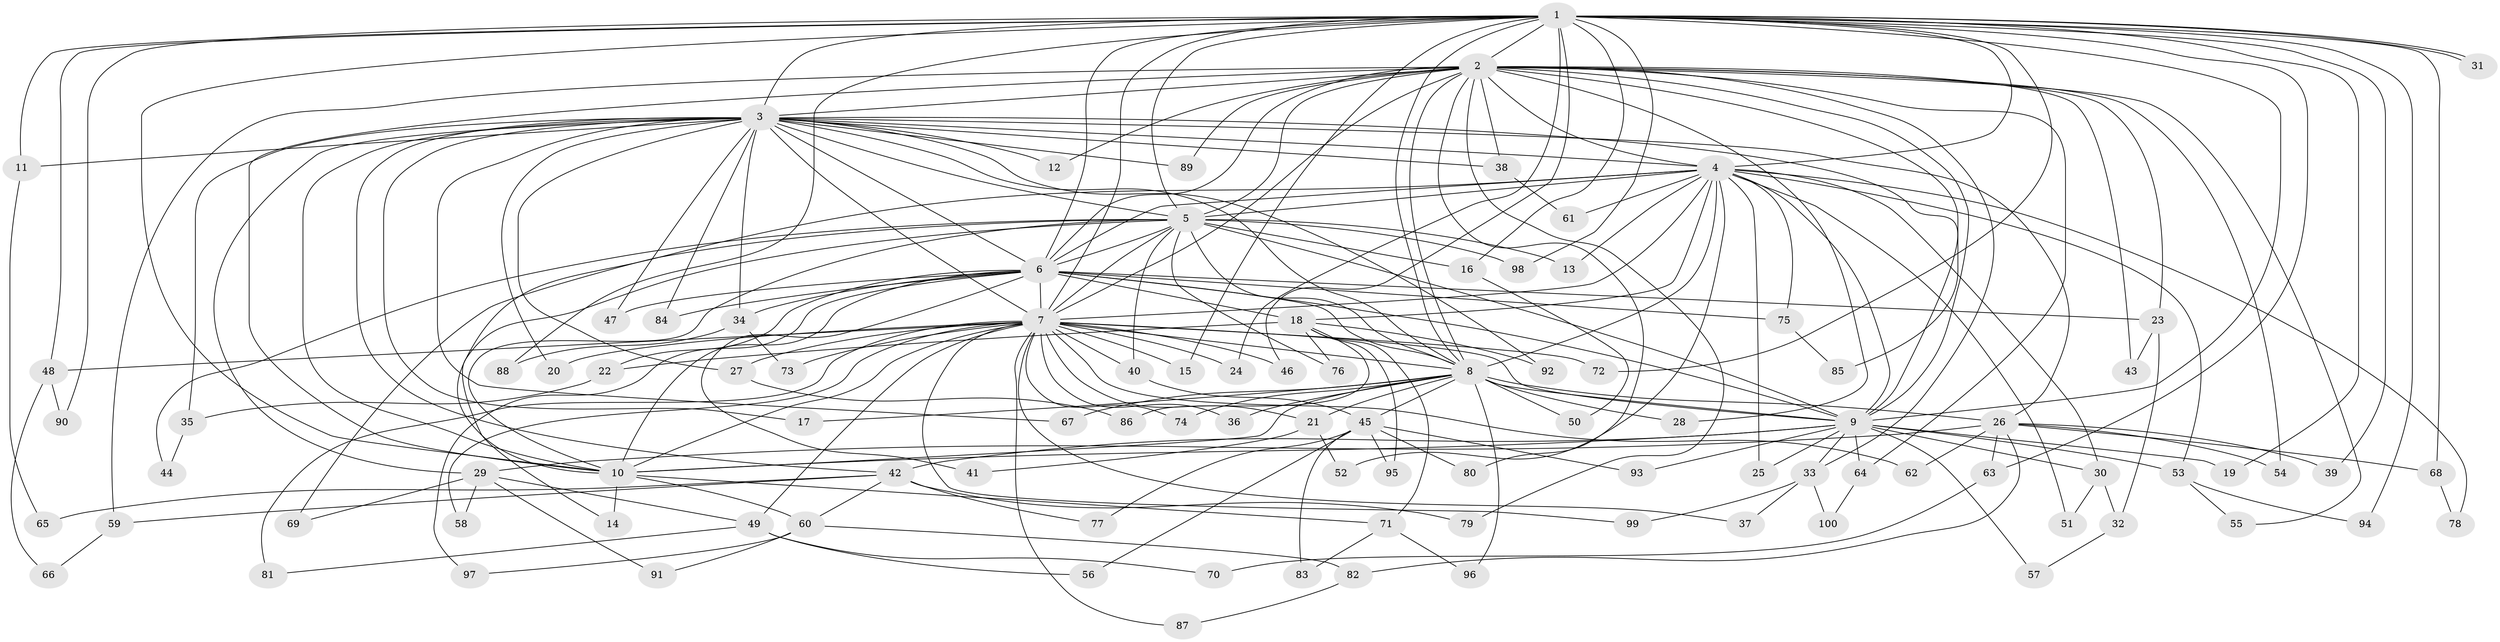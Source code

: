 // Generated by graph-tools (version 1.1) at 2025/38/02/21/25 10:38:52]
// undirected, 100 vertices, 225 edges
graph export_dot {
graph [start="1"]
  node [color=gray90,style=filled];
  1;
  2;
  3;
  4;
  5;
  6;
  7;
  8;
  9;
  10;
  11;
  12;
  13;
  14;
  15;
  16;
  17;
  18;
  19;
  20;
  21;
  22;
  23;
  24;
  25;
  26;
  27;
  28;
  29;
  30;
  31;
  32;
  33;
  34;
  35;
  36;
  37;
  38;
  39;
  40;
  41;
  42;
  43;
  44;
  45;
  46;
  47;
  48;
  49;
  50;
  51;
  52;
  53;
  54;
  55;
  56;
  57;
  58;
  59;
  60;
  61;
  62;
  63;
  64;
  65;
  66;
  67;
  68;
  69;
  70;
  71;
  72;
  73;
  74;
  75;
  76;
  77;
  78;
  79;
  80;
  81;
  82;
  83;
  84;
  85;
  86;
  87;
  88;
  89;
  90;
  91;
  92;
  93;
  94;
  95;
  96;
  97;
  98;
  99;
  100;
  1 -- 2;
  1 -- 3;
  1 -- 4;
  1 -- 5;
  1 -- 6;
  1 -- 7;
  1 -- 8;
  1 -- 9;
  1 -- 10;
  1 -- 11;
  1 -- 15;
  1 -- 16;
  1 -- 19;
  1 -- 24;
  1 -- 31;
  1 -- 31;
  1 -- 39;
  1 -- 46;
  1 -- 48;
  1 -- 63;
  1 -- 68;
  1 -- 72;
  1 -- 88;
  1 -- 90;
  1 -- 94;
  1 -- 98;
  2 -- 3;
  2 -- 4;
  2 -- 5;
  2 -- 6;
  2 -- 7;
  2 -- 8;
  2 -- 9;
  2 -- 10;
  2 -- 12;
  2 -- 23;
  2 -- 28;
  2 -- 33;
  2 -- 38;
  2 -- 43;
  2 -- 54;
  2 -- 55;
  2 -- 59;
  2 -- 64;
  2 -- 79;
  2 -- 80;
  2 -- 85;
  2 -- 89;
  3 -- 4;
  3 -- 5;
  3 -- 6;
  3 -- 7;
  3 -- 8;
  3 -- 9;
  3 -- 10;
  3 -- 11;
  3 -- 12;
  3 -- 17;
  3 -- 20;
  3 -- 26;
  3 -- 27;
  3 -- 29;
  3 -- 34;
  3 -- 35;
  3 -- 38;
  3 -- 42;
  3 -- 47;
  3 -- 67;
  3 -- 84;
  3 -- 89;
  3 -- 92;
  4 -- 5;
  4 -- 6;
  4 -- 7;
  4 -- 8;
  4 -- 9;
  4 -- 10;
  4 -- 13;
  4 -- 18;
  4 -- 25;
  4 -- 30;
  4 -- 51;
  4 -- 52;
  4 -- 53;
  4 -- 61;
  4 -- 75;
  4 -- 78;
  5 -- 6;
  5 -- 7;
  5 -- 8;
  5 -- 9;
  5 -- 10;
  5 -- 13;
  5 -- 14;
  5 -- 16;
  5 -- 40;
  5 -- 44;
  5 -- 69;
  5 -- 76;
  5 -- 98;
  6 -- 7;
  6 -- 8;
  6 -- 9;
  6 -- 10;
  6 -- 18;
  6 -- 22;
  6 -- 23;
  6 -- 34;
  6 -- 41;
  6 -- 47;
  6 -- 75;
  6 -- 84;
  6 -- 97;
  7 -- 8;
  7 -- 9;
  7 -- 10;
  7 -- 15;
  7 -- 20;
  7 -- 21;
  7 -- 24;
  7 -- 27;
  7 -- 36;
  7 -- 37;
  7 -- 40;
  7 -- 46;
  7 -- 48;
  7 -- 49;
  7 -- 58;
  7 -- 62;
  7 -- 72;
  7 -- 73;
  7 -- 74;
  7 -- 81;
  7 -- 87;
  7 -- 99;
  8 -- 9;
  8 -- 10;
  8 -- 17;
  8 -- 21;
  8 -- 26;
  8 -- 28;
  8 -- 36;
  8 -- 45;
  8 -- 50;
  8 -- 67;
  8 -- 74;
  8 -- 96;
  9 -- 10;
  9 -- 19;
  9 -- 25;
  9 -- 30;
  9 -- 33;
  9 -- 42;
  9 -- 53;
  9 -- 57;
  9 -- 64;
  9 -- 93;
  10 -- 14;
  10 -- 60;
  10 -- 71;
  11 -- 65;
  16 -- 50;
  18 -- 22;
  18 -- 71;
  18 -- 76;
  18 -- 86;
  18 -- 92;
  18 -- 95;
  21 -- 41;
  21 -- 52;
  22 -- 35;
  23 -- 32;
  23 -- 43;
  26 -- 29;
  26 -- 39;
  26 -- 54;
  26 -- 62;
  26 -- 63;
  26 -- 68;
  26 -- 82;
  27 -- 86;
  29 -- 49;
  29 -- 58;
  29 -- 69;
  29 -- 91;
  30 -- 32;
  30 -- 51;
  32 -- 57;
  33 -- 37;
  33 -- 99;
  33 -- 100;
  34 -- 73;
  34 -- 88;
  35 -- 44;
  38 -- 61;
  40 -- 45;
  42 -- 59;
  42 -- 60;
  42 -- 65;
  42 -- 77;
  42 -- 79;
  45 -- 56;
  45 -- 77;
  45 -- 80;
  45 -- 83;
  45 -- 93;
  45 -- 95;
  48 -- 66;
  48 -- 90;
  49 -- 56;
  49 -- 70;
  49 -- 81;
  53 -- 55;
  53 -- 94;
  59 -- 66;
  60 -- 82;
  60 -- 91;
  60 -- 97;
  63 -- 70;
  64 -- 100;
  68 -- 78;
  71 -- 83;
  71 -- 96;
  75 -- 85;
  82 -- 87;
}
